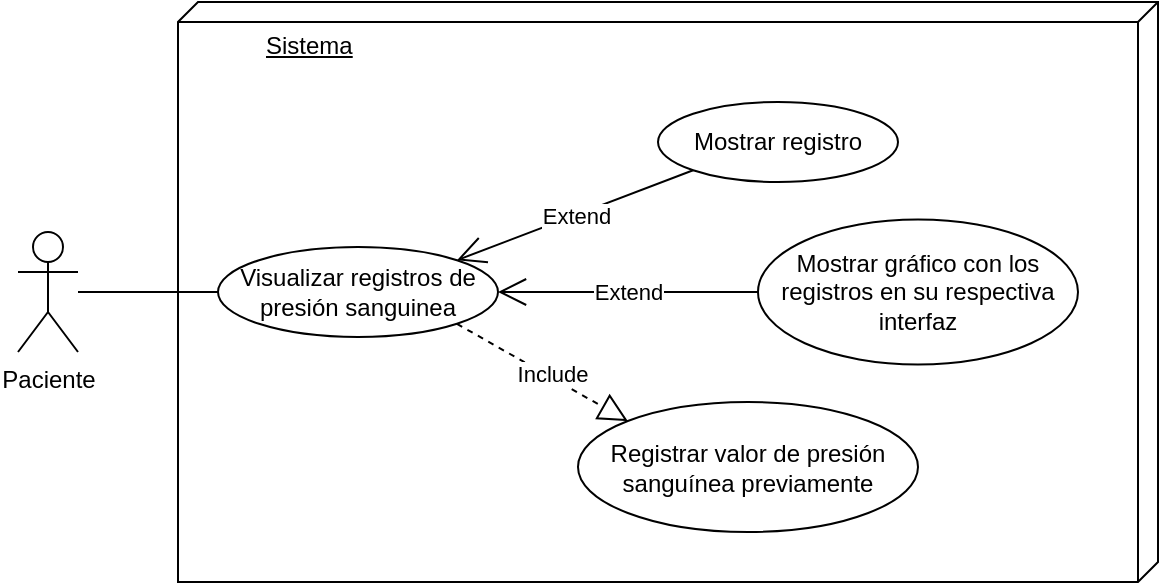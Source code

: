 <mxfile version="22.1.3" type="google">
  <diagram name="Página-1" id="dJx56YB7KGcAiy5-ZDgh">
    <mxGraphModel grid="1" page="1" gridSize="10" guides="1" tooltips="1" connect="1" arrows="1" fold="1" pageScale="1" pageWidth="827" pageHeight="1169" math="0" shadow="0">
      <root>
        <mxCell id="0" />
        <mxCell id="1" parent="0" />
        <mxCell id="mAbyE8N8R_fkNbjM-QfM-8" value="&lt;blockquote style=&quot;margin: 0 0 0 40px; border: none; padding: 0px;&quot;&gt;Sistema&lt;br&gt;&lt;/blockquote&gt;" style="verticalAlign=top;align=left;spacingTop=8;spacingLeft=2;spacingRight=12;shape=cube;size=10;direction=south;fontStyle=4;html=1;whiteSpace=wrap;" vertex="1" parent="1">
          <mxGeometry x="160" y="110" width="490" height="290" as="geometry" />
        </mxCell>
        <mxCell id="mAbyE8N8R_fkNbjM-QfM-2" value="Paciente" style="shape=umlActor;verticalLabelPosition=bottom;verticalAlign=top;html=1;outlineConnect=0;" vertex="1" parent="1">
          <mxGeometry x="80" y="225" width="30" height="60" as="geometry" />
        </mxCell>
        <mxCell id="mAbyE8N8R_fkNbjM-QfM-3" value="Visualizar registros de presión sanguinea" style="ellipse;whiteSpace=wrap;html=1;" vertex="1" parent="1">
          <mxGeometry x="180" y="232.5" width="140" height="45" as="geometry" />
        </mxCell>
        <mxCell id="mAbyE8N8R_fkNbjM-QfM-5" value="Registrar valor de presión sanguínea previamente" style="ellipse;whiteSpace=wrap;html=1;" vertex="1" parent="1">
          <mxGeometry x="360" y="310" width="170" height="65" as="geometry" />
        </mxCell>
        <mxCell id="mAbyE8N8R_fkNbjM-QfM-6" value="" style="endArrow=none;html=1;rounded=0;entryX=0;entryY=0.5;entryDx=0;entryDy=0;" edge="1" parent="1" source="mAbyE8N8R_fkNbjM-QfM-2" target="mAbyE8N8R_fkNbjM-QfM-3">
          <mxGeometry width="50" height="50" relative="1" as="geometry">
            <mxPoint x="40" y="400" as="sourcePoint" />
            <mxPoint x="90" y="350" as="targetPoint" />
          </mxGeometry>
        </mxCell>
        <mxCell id="mAbyE8N8R_fkNbjM-QfM-9" value="" style="endArrow=block;dashed=1;endFill=0;endSize=12;html=1;rounded=0;exitX=1;exitY=1;exitDx=0;exitDy=0;entryX=0;entryY=0;entryDx=0;entryDy=0;" edge="1" parent="1" source="mAbyE8N8R_fkNbjM-QfM-3" target="mAbyE8N8R_fkNbjM-QfM-5">
          <mxGeometry width="160" relative="1" as="geometry">
            <mxPoint x="80" y="430" as="sourcePoint" />
            <mxPoint x="240" y="430" as="targetPoint" />
          </mxGeometry>
        </mxCell>
        <mxCell id="mAbyE8N8R_fkNbjM-QfM-10" value="Include" style="edgeLabel;html=1;align=center;verticalAlign=middle;resizable=0;points=[];" vertex="1" connectable="0" parent="mAbyE8N8R_fkNbjM-QfM-9">
          <mxGeometry x="0.08" y="2" relative="1" as="geometry">
            <mxPoint as="offset" />
          </mxGeometry>
        </mxCell>
        <mxCell id="F99jngF6yWqpzCxcKyht-1" value="Mostrar registro" style="ellipse;whiteSpace=wrap;html=1;" vertex="1" parent="1">
          <mxGeometry x="400" y="160" width="120" height="40" as="geometry" />
        </mxCell>
        <mxCell id="F99jngF6yWqpzCxcKyht-2" value="Extend" style="endArrow=open;endFill=1;endSize=12;html=1;rounded=0;exitX=0;exitY=1;exitDx=0;exitDy=0;entryX=1;entryY=0;entryDx=0;entryDy=0;" edge="1" parent="1" source="F99jngF6yWqpzCxcKyht-1" target="mAbyE8N8R_fkNbjM-QfM-3">
          <mxGeometry width="160" relative="1" as="geometry">
            <mxPoint x="280" y="70" as="sourcePoint" />
            <mxPoint x="290" y="240" as="targetPoint" />
            <Array as="points" />
          </mxGeometry>
        </mxCell>
        <mxCell id="SSLptJR9KLgfLqy15YFP-1" value="Mostrar gráfico con los registros en su respectiva interfaz" style="ellipse;whiteSpace=wrap;html=1;" vertex="1" parent="1">
          <mxGeometry x="450" y="218.75" width="160" height="72.5" as="geometry" />
        </mxCell>
        <mxCell id="SSLptJR9KLgfLqy15YFP-2" value="Extend" style="endArrow=open;endFill=1;endSize=12;html=1;rounded=0;exitX=0;exitY=0.5;exitDx=0;exitDy=0;" edge="1" parent="1" source="SSLptJR9KLgfLqy15YFP-1" target="mAbyE8N8R_fkNbjM-QfM-3">
          <mxGeometry width="160" relative="1" as="geometry">
            <mxPoint x="330" y="116" as="sourcePoint" />
            <mxPoint x="340" y="285" as="targetPoint" />
            <Array as="points" />
          </mxGeometry>
        </mxCell>
      </root>
    </mxGraphModel>
  </diagram>
</mxfile>
